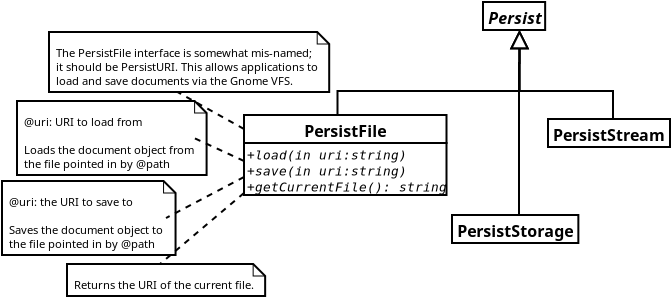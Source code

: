 <?xml version="1.0" encoding="UTF-8"?>
<dia:diagram xmlns:dia="http://www.lysator.liu.se/~alla/dia/"><dia:layer name="Background" visible="true"><dia:object type="UML - Class" version="0" id="O0"><dia:attribute name="obj_pos"><dia:point val="10.75,11.55"/></dia:attribute><dia:attribute name="obj_bb"><dia:rectangle val="10.7,11.5;14.45,13"/></dia:attribute><dia:attribute name="elem_corner"><dia:point val="10.75,11.55"/></dia:attribute><dia:attribute name="elem_width"><dia:real val="3.65"/></dia:attribute><dia:attribute name="elem_height"><dia:real val="1.4"/></dia:attribute><dia:attribute name="name"><dia:string>#Persist#</dia:string></dia:attribute><dia:attribute name="stereotype"><dia:string>##</dia:string></dia:attribute><dia:attribute name="comment"><dia:string>##</dia:string></dia:attribute><dia:attribute name="abstract"><dia:boolean val="true"/></dia:attribute><dia:attribute name="suppress_attributes"><dia:boolean val="false"/></dia:attribute><dia:attribute name="suppress_operations"><dia:boolean val="false"/></dia:attribute><dia:attribute name="visible_attributes"><dia:boolean val="false"/></dia:attribute><dia:attribute name="visible_operations"><dia:boolean val="false"/></dia:attribute><dia:attribute name="visible_comments"><dia:boolean val="false"/></dia:attribute><dia:attribute name="foreground_color"><dia:color val="#000000"/></dia:attribute><dia:attribute name="background_color"><dia:color val="#ffffff"/></dia:attribute><dia:attribute name="normal_font"><dia:font family="monospace" style="0" name="Courier"/></dia:attribute><dia:attribute name="abstract_font"><dia:font family="monospace" style="88" name="Courier"/></dia:attribute><dia:attribute name="polymorphic_font"><dia:font family="monospace" style="8" name="Courier"/></dia:attribute><dia:attribute name="classname_font"><dia:font family="sans" style="80" name="Courier"/></dia:attribute><dia:attribute name="abstract_classname_font"><dia:font family="sans" style="88" name="Courier"/></dia:attribute><dia:attribute name="comment_font"><dia:font family="sans" style="8" name="Courier"/></dia:attribute><dia:attribute name="font_height"><dia:real val="0.8"/></dia:attribute><dia:attribute name="polymorphic_font_height"><dia:real val="0.8"/></dia:attribute><dia:attribute name="abstract_font_height"><dia:real val="0.8"/></dia:attribute><dia:attribute name="classname_font_height"><dia:real val="1"/></dia:attribute><dia:attribute name="abstract_classname_font_height"><dia:real val="1"/></dia:attribute><dia:attribute name="comment_font_height"><dia:real val="1"/></dia:attribute><dia:attribute name="attributes"/><dia:attribute name="operations"/><dia:attribute name="template"><dia:boolean val="false"/></dia:attribute><dia:attribute name="templates"/></dia:object><dia:object type="UML - Class" version="0" id="O1"><dia:attribute name="obj_pos"><dia:point val="-1.2,17.2"/></dia:attribute><dia:attribute name="obj_bb"><dia:rectangle val="-1.25,17.15;8.2,21.25"/></dia:attribute><dia:attribute name="elem_corner"><dia:point val="-1.2,17.2"/></dia:attribute><dia:attribute name="elem_width"><dia:real val="9.35"/></dia:attribute><dia:attribute name="elem_height"><dia:real val="4"/></dia:attribute><dia:attribute name="name"><dia:string>#PersistFile#</dia:string></dia:attribute><dia:attribute name="stereotype"><dia:string>##</dia:string></dia:attribute><dia:attribute name="comment"><dia:string>##</dia:string></dia:attribute><dia:attribute name="abstract"><dia:boolean val="false"/></dia:attribute><dia:attribute name="suppress_attributes"><dia:boolean val="false"/></dia:attribute><dia:attribute name="suppress_operations"><dia:boolean val="false"/></dia:attribute><dia:attribute name="visible_attributes"><dia:boolean val="false"/></dia:attribute><dia:attribute name="visible_operations"><dia:boolean val="true"/></dia:attribute><dia:attribute name="visible_comments"><dia:boolean val="false"/></dia:attribute><dia:attribute name="foreground_color"><dia:color val="#000000"/></dia:attribute><dia:attribute name="background_color"><dia:color val="#ffffff"/></dia:attribute><dia:attribute name="normal_font"><dia:font family="monospace" style="0" name="Courier"/></dia:attribute><dia:attribute name="abstract_font"><dia:font family="monospace" style="88" name="Courier"/></dia:attribute><dia:attribute name="polymorphic_font"><dia:font family="monospace" style="8" name="Courier"/></dia:attribute><dia:attribute name="classname_font"><dia:font family="sans" style="80" name="Courier"/></dia:attribute><dia:attribute name="abstract_classname_font"><dia:font family="sans" style="88" name="Courier"/></dia:attribute><dia:attribute name="comment_font"><dia:font family="sans" style="8" name="Courier"/></dia:attribute><dia:attribute name="font_height"><dia:real val="0.8"/></dia:attribute><dia:attribute name="polymorphic_font_height"><dia:real val="0.8"/></dia:attribute><dia:attribute name="abstract_font_height"><dia:real val="0.8"/></dia:attribute><dia:attribute name="classname_font_height"><dia:real val="1"/></dia:attribute><dia:attribute name="abstract_classname_font_height"><dia:real val="1"/></dia:attribute><dia:attribute name="comment_font_height"><dia:real val="1"/></dia:attribute><dia:attribute name="attributes"/><dia:attribute name="operations"><dia:composite type="umloperation"><dia:attribute name="name"><dia:string>#load#</dia:string></dia:attribute><dia:attribute name="stereotype"><dia:string>##</dia:string></dia:attribute><dia:attribute name="type"><dia:string>##</dia:string></dia:attribute><dia:attribute name="visibility"><dia:enum val="0"/></dia:attribute><dia:attribute name="comment"><dia:string>##</dia:string></dia:attribute><dia:attribute name="abstract"><dia:boolean val="false"/></dia:attribute><dia:attribute name="inheritance_type"><dia:enum val="1"/></dia:attribute><dia:attribute name="query"><dia:boolean val="false"/></dia:attribute><dia:attribute name="class_scope"><dia:boolean val="false"/></dia:attribute><dia:attribute name="parameters"><dia:composite type="umlparameter"><dia:attribute name="name"><dia:string>#uri#</dia:string></dia:attribute><dia:attribute name="type"><dia:string>#string#</dia:string></dia:attribute><dia:attribute name="value"><dia:string>##</dia:string></dia:attribute><dia:attribute name="comment"><dia:string>##</dia:string></dia:attribute><dia:attribute name="kind"><dia:enum val="1"/></dia:attribute></dia:composite></dia:attribute></dia:composite><dia:composite type="umloperation"><dia:attribute name="name"><dia:string>#save#</dia:string></dia:attribute><dia:attribute name="stereotype"><dia:string>##</dia:string></dia:attribute><dia:attribute name="type"><dia:string>##</dia:string></dia:attribute><dia:attribute name="visibility"><dia:enum val="0"/></dia:attribute><dia:attribute name="comment"><dia:string>##</dia:string></dia:attribute><dia:attribute name="abstract"><dia:boolean val="false"/></dia:attribute><dia:attribute name="inheritance_type"><dia:enum val="1"/></dia:attribute><dia:attribute name="query"><dia:boolean val="false"/></dia:attribute><dia:attribute name="class_scope"><dia:boolean val="false"/></dia:attribute><dia:attribute name="parameters"><dia:composite type="umlparameter"><dia:attribute name="name"><dia:string>#uri#</dia:string></dia:attribute><dia:attribute name="type"><dia:string>#string#</dia:string></dia:attribute><dia:attribute name="value"><dia:string>##</dia:string></dia:attribute><dia:attribute name="comment"><dia:string>##</dia:string></dia:attribute><dia:attribute name="kind"><dia:enum val="1"/></dia:attribute></dia:composite></dia:attribute></dia:composite><dia:composite type="umloperation"><dia:attribute name="name"><dia:string>#getCurrentFile#</dia:string></dia:attribute><dia:attribute name="stereotype"><dia:string>##</dia:string></dia:attribute><dia:attribute name="type"><dia:string>#string#</dia:string></dia:attribute><dia:attribute name="visibility"><dia:enum val="0"/></dia:attribute><dia:attribute name="comment"><dia:string>##</dia:string></dia:attribute><dia:attribute name="abstract"><dia:boolean val="false"/></dia:attribute><dia:attribute name="inheritance_type"><dia:enum val="1"/></dia:attribute><dia:attribute name="query"><dia:boolean val="false"/></dia:attribute><dia:attribute name="class_scope"><dia:boolean val="false"/></dia:attribute><dia:attribute name="parameters"/></dia:composite></dia:attribute><dia:attribute name="template"><dia:boolean val="false"/></dia:attribute><dia:attribute name="templates"/></dia:object><dia:object type="UML - Generalization" version="0" id="O2"><dia:attribute name="obj_pos"><dia:point val="12.575,12.95"/></dia:attribute><dia:attribute name="obj_bb"><dia:rectangle val="3.425,12.9;13.425,17.6"/></dia:attribute><dia:attribute name="orth_points"><dia:point val="12.575,12.95"/><dia:point val="12.575,16"/><dia:point val="3.475,16"/><dia:point val="3.475,17.2"/></dia:attribute><dia:attribute name="orth_orient"><dia:enum val="1"/><dia:enum val="0"/><dia:enum val="1"/></dia:attribute><dia:attribute name="name"><dia:string>##</dia:string></dia:attribute><dia:attribute name="stereotype"><dia:string>##</dia:string></dia:attribute><dia:connections><dia:connection handle="0" to="O0" connection="6"/><dia:connection handle="1" to="O1" connection="1"/></dia:connections></dia:object><dia:object type="UML - Note" version="0" id="O3"><dia:attribute name="obj_pos"><dia:point val="-10.95,13.05"/></dia:attribute><dia:attribute name="obj_bb"><dia:rectangle val="-11,13;1.95,16.1"/></dia:attribute><dia:attribute name="elem_corner"><dia:point val="-10.95,13.05"/></dia:attribute><dia:attribute name="elem_width"><dia:real val="12.85"/></dia:attribute><dia:attribute name="elem_height"><dia:real val="3"/></dia:attribute><dia:attribute name="text"><dia:composite type="text"><dia:attribute name="string"><dia:string>#The PersistFile interface is somewhat mis-named;
it should be PersistURI. This allows applications to
load and save documents via the Gnome VFS.#</dia:string></dia:attribute><dia:attribute name="font"><dia:font family="sans" style="0" name="Courier"/></dia:attribute><dia:attribute name="height"><dia:real val="0.7"/></dia:attribute><dia:attribute name="pos"><dia:point val="-10.6,14.25"/></dia:attribute><dia:attribute name="color"><dia:color val="#000000"/></dia:attribute><dia:attribute name="alignment"><dia:enum val="0"/></dia:attribute></dia:composite></dia:attribute></dia:object><dia:object type="Standard - Line" version="0" id="O4"><dia:attribute name="obj_pos"><dia:point val="-1.2,17.9"/></dia:attribute><dia:attribute name="obj_bb"><dia:rectangle val="-4.593,15.982;-1.132,17.968"/></dia:attribute><dia:attribute name="conn_endpoints"><dia:point val="-1.2,17.9"/><dia:point val="-4.525,16.05"/></dia:attribute><dia:attribute name="numcp"><dia:int val="1"/></dia:attribute><dia:attribute name="line_style"><dia:enum val="1"/></dia:attribute><dia:attribute name="dashlength"><dia:real val="0.3"/></dia:attribute><dia:connections><dia:connection handle="0" to="O1" connection="3"/><dia:connection handle="1" to="O3" connection="6"/></dia:connections></dia:object><dia:object type="UML - Note" version="0" id="O5"><dia:attribute name="obj_pos"><dia:point val="-12.55,16.5"/></dia:attribute><dia:attribute name="obj_bb"><dia:rectangle val="-12.6,16.45;-3.65,20.25"/></dia:attribute><dia:attribute name="elem_corner"><dia:point val="-12.55,16.5"/></dia:attribute><dia:attribute name="elem_width"><dia:real val="8.85"/></dia:attribute><dia:attribute name="elem_height"><dia:real val="3.7"/></dia:attribute><dia:attribute name="text"><dia:composite type="text"><dia:attribute name="string"><dia:string>#@uri: URI to load from

Loads the document object from
the file pointed in by @path#</dia:string></dia:attribute><dia:attribute name="font"><dia:font family="sans" style="0" name="Courier"/></dia:attribute><dia:attribute name="height"><dia:real val="0.7"/></dia:attribute><dia:attribute name="pos"><dia:point val="-12.2,17.7"/></dia:attribute><dia:attribute name="color"><dia:color val="#000000"/></dia:attribute><dia:attribute name="alignment"><dia:enum val="0"/></dia:attribute></dia:composite></dia:attribute></dia:object><dia:object type="Standard - Line" version="0" id="O6"><dia:attribute name="obj_pos"><dia:point val="-1.2,19.5"/></dia:attribute><dia:attribute name="obj_bb"><dia:rectangle val="-3.766,18.284;-1.134,19.566"/></dia:attribute><dia:attribute name="conn_endpoints"><dia:point val="-1.2,19.5"/><dia:point val="-3.7,18.35"/></dia:attribute><dia:attribute name="numcp"><dia:int val="1"/></dia:attribute><dia:attribute name="line_style"><dia:enum val="1"/></dia:attribute><dia:attribute name="dashlength"><dia:real val="0.3"/></dia:attribute><dia:connections><dia:connection handle="0" to="O1" connection="8"/><dia:connection handle="1" to="O5" connection="4"/></dia:connections></dia:object><dia:object type="UML - Note" version="0" id="O7"><dia:attribute name="obj_pos"><dia:point val="-13.3,20.5"/></dia:attribute><dia:attribute name="obj_bb"><dia:rectangle val="-13.35,20.45;-5.05,24.25"/></dia:attribute><dia:attribute name="elem_corner"><dia:point val="-13.3,20.5"/></dia:attribute><dia:attribute name="elem_width"><dia:real val="8.2"/></dia:attribute><dia:attribute name="elem_height"><dia:real val="3.7"/></dia:attribute><dia:attribute name="text"><dia:composite type="text"><dia:attribute name="string"><dia:string>#@uri: the URI to save to

Saves the document object to
the file pointed in by @path#</dia:string></dia:attribute><dia:attribute name="font"><dia:font family="sans" style="0" name="Courier"/></dia:attribute><dia:attribute name="height"><dia:real val="0.7"/></dia:attribute><dia:attribute name="pos"><dia:point val="-12.95,21.7"/></dia:attribute><dia:attribute name="color"><dia:color val="#000000"/></dia:attribute><dia:attribute name="alignment"><dia:enum val="0"/></dia:attribute></dia:composite></dia:attribute></dia:object><dia:object type="Standard - Line" version="0" id="O8"><dia:attribute name="obj_pos"><dia:point val="-1.2,20.3"/></dia:attribute><dia:attribute name="obj_bb"><dia:rectangle val="-5.168,20.233;-1.132,22.418"/></dia:attribute><dia:attribute name="conn_endpoints"><dia:point val="-1.2,20.3"/><dia:point val="-5.1,22.35"/></dia:attribute><dia:attribute name="numcp"><dia:int val="1"/></dia:attribute><dia:attribute name="line_style"><dia:enum val="1"/></dia:attribute><dia:attribute name="dashlength"><dia:real val="0.3"/></dia:attribute><dia:connections><dia:connection handle="0" to="O1" connection="10"/><dia:connection handle="1" to="O7" connection="4"/></dia:connections></dia:object><dia:object type="UML - Note" version="0" id="O9"><dia:attribute name="obj_pos"><dia:point val="-10.05,24.65"/></dia:attribute><dia:attribute name="obj_bb"><dia:rectangle val="-10.1,24.6;-0.7,26.3"/></dia:attribute><dia:attribute name="elem_corner"><dia:point val="-10.05,24.65"/></dia:attribute><dia:attribute name="elem_width"><dia:real val="9.3"/></dia:attribute><dia:attribute name="elem_height"><dia:real val="1.6"/></dia:attribute><dia:attribute name="text"><dia:composite type="text"><dia:attribute name="string"><dia:string>#Returns the URI of the current file.#</dia:string></dia:attribute><dia:attribute name="font"><dia:font family="sans" style="0" name="Courier"/></dia:attribute><dia:attribute name="height"><dia:real val="0.7"/></dia:attribute><dia:attribute name="pos"><dia:point val="-9.7,25.85"/></dia:attribute><dia:attribute name="color"><dia:color val="#000000"/></dia:attribute><dia:attribute name="alignment"><dia:enum val="0"/></dia:attribute></dia:composite></dia:attribute></dia:object><dia:object type="Standard - Line" version="0" id="O10"><dia:attribute name="obj_pos"><dia:point val="-1.2,21.1"/></dia:attribute><dia:attribute name="obj_bb"><dia:rectangle val="-5.47,21.029;-1.13,24.721"/></dia:attribute><dia:attribute name="conn_endpoints"><dia:point val="-1.2,21.1"/><dia:point val="-5.4,24.65"/></dia:attribute><dia:attribute name="numcp"><dia:int val="1"/></dia:attribute><dia:attribute name="line_style"><dia:enum val="1"/></dia:attribute><dia:attribute name="dashlength"><dia:real val="0.3"/></dia:attribute><dia:connections><dia:connection handle="0" to="O1" connection="12"/><dia:connection handle="1" to="O9" connection="1"/></dia:connections></dia:object><dia:object type="UML - Class" version="0" id="O11"><dia:attribute name="obj_pos"><dia:point val="9.2,22.2"/></dia:attribute><dia:attribute name="obj_bb"><dia:rectangle val="9.15,22.15;15.95,23.65"/></dia:attribute><dia:attribute name="elem_corner"><dia:point val="9.2,22.2"/></dia:attribute><dia:attribute name="elem_width"><dia:real val="6.7"/></dia:attribute><dia:attribute name="elem_height"><dia:real val="1.4"/></dia:attribute><dia:attribute name="name"><dia:string>#PersistStorage#</dia:string></dia:attribute><dia:attribute name="stereotype"><dia:string>##</dia:string></dia:attribute><dia:attribute name="comment"><dia:string>##</dia:string></dia:attribute><dia:attribute name="abstract"><dia:boolean val="false"/></dia:attribute><dia:attribute name="suppress_attributes"><dia:boolean val="false"/></dia:attribute><dia:attribute name="suppress_operations"><dia:boolean val="false"/></dia:attribute><dia:attribute name="visible_attributes"><dia:boolean val="false"/></dia:attribute><dia:attribute name="visible_operations"><dia:boolean val="false"/></dia:attribute><dia:attribute name="visible_comments"><dia:boolean val="false"/></dia:attribute><dia:attribute name="foreground_color"><dia:color val="#000000"/></dia:attribute><dia:attribute name="background_color"><dia:color val="#ffffff"/></dia:attribute><dia:attribute name="normal_font"><dia:font family="monospace" style="0" name="Courier"/></dia:attribute><dia:attribute name="abstract_font"><dia:font family="monospace" style="88" name="Courier"/></dia:attribute><dia:attribute name="polymorphic_font"><dia:font family="monospace" style="8" name="Courier"/></dia:attribute><dia:attribute name="classname_font"><dia:font family="sans" style="80" name="Courier"/></dia:attribute><dia:attribute name="abstract_classname_font"><dia:font family="sans" style="88" name="Courier"/></dia:attribute><dia:attribute name="comment_font"><dia:font family="sans" style="8" name="Courier"/></dia:attribute><dia:attribute name="font_height"><dia:real val="0.8"/></dia:attribute><dia:attribute name="polymorphic_font_height"><dia:real val="0.8"/></dia:attribute><dia:attribute name="abstract_font_height"><dia:real val="0.8"/></dia:attribute><dia:attribute name="classname_font_height"><dia:real val="1"/></dia:attribute><dia:attribute name="abstract_classname_font_height"><dia:real val="1"/></dia:attribute><dia:attribute name="comment_font_height"><dia:real val="1"/></dia:attribute><dia:attribute name="attributes"/><dia:attribute name="operations"/><dia:attribute name="template"><dia:boolean val="false"/></dia:attribute><dia:attribute name="templates"/></dia:object><dia:object type="UML - Generalization" version="0" id="O12"><dia:attribute name="obj_pos"><dia:point val="12.575,12.95"/></dia:attribute><dia:attribute name="obj_bb"><dia:rectangle val="11.725,12.9;13.425,22.25"/></dia:attribute><dia:attribute name="orth_points"><dia:point val="12.575,12.95"/><dia:point val="12.575,14.6"/><dia:point val="12.55,14.6"/><dia:point val="12.55,22.2"/></dia:attribute><dia:attribute name="orth_orient"><dia:enum val="1"/><dia:enum val="0"/><dia:enum val="1"/></dia:attribute><dia:attribute name="name"><dia:string>##</dia:string></dia:attribute><dia:attribute name="stereotype"><dia:string>##</dia:string></dia:attribute><dia:connections><dia:connection handle="0" to="O0" connection="6"/><dia:connection handle="1" to="O11" connection="1"/></dia:connections></dia:object><dia:object type="UML - Class" version="0" id="O13"><dia:attribute name="obj_pos"><dia:point val="14,17.4"/></dia:attribute><dia:attribute name="obj_bb"><dia:rectangle val="13.95,17.35;20.55,18.85"/></dia:attribute><dia:attribute name="elem_corner"><dia:point val="14,17.4"/></dia:attribute><dia:attribute name="elem_width"><dia:real val="6.5"/></dia:attribute><dia:attribute name="elem_height"><dia:real val="1.4"/></dia:attribute><dia:attribute name="name"><dia:string>#PersistStream#</dia:string></dia:attribute><dia:attribute name="stereotype"><dia:string>##</dia:string></dia:attribute><dia:attribute name="comment"><dia:string>##</dia:string></dia:attribute><dia:attribute name="abstract"><dia:boolean val="false"/></dia:attribute><dia:attribute name="suppress_attributes"><dia:boolean val="false"/></dia:attribute><dia:attribute name="suppress_operations"><dia:boolean val="false"/></dia:attribute><dia:attribute name="visible_attributes"><dia:boolean val="false"/></dia:attribute><dia:attribute name="visible_operations"><dia:boolean val="false"/></dia:attribute><dia:attribute name="visible_comments"><dia:boolean val="false"/></dia:attribute><dia:attribute name="foreground_color"><dia:color val="#000000"/></dia:attribute><dia:attribute name="background_color"><dia:color val="#ffffff"/></dia:attribute><dia:attribute name="normal_font"><dia:font family="monospace" style="0" name="Courier"/></dia:attribute><dia:attribute name="abstract_font"><dia:font family="monospace" style="88" name="Courier"/></dia:attribute><dia:attribute name="polymorphic_font"><dia:font family="monospace" style="8" name="Courier"/></dia:attribute><dia:attribute name="classname_font"><dia:font family="sans" style="80" name="Courier"/></dia:attribute><dia:attribute name="abstract_classname_font"><dia:font family="sans" style="88" name="Courier"/></dia:attribute><dia:attribute name="comment_font"><dia:font family="sans" style="8" name="Courier"/></dia:attribute><dia:attribute name="font_height"><dia:real val="0.8"/></dia:attribute><dia:attribute name="polymorphic_font_height"><dia:real val="0.8"/></dia:attribute><dia:attribute name="abstract_font_height"><dia:real val="0.8"/></dia:attribute><dia:attribute name="classname_font_height"><dia:real val="1"/></dia:attribute><dia:attribute name="abstract_classname_font_height"><dia:real val="1"/></dia:attribute><dia:attribute name="comment_font_height"><dia:real val="1"/></dia:attribute><dia:attribute name="attributes"/><dia:attribute name="operations"/><dia:attribute name="template"><dia:boolean val="false"/></dia:attribute><dia:attribute name="templates"/></dia:object><dia:object type="UML - Generalization" version="0" id="O14"><dia:attribute name="obj_pos"><dia:point val="12.575,12.95"/></dia:attribute><dia:attribute name="obj_bb"><dia:rectangle val="11.725,12.9;17.3,17.6"/></dia:attribute><dia:attribute name="orth_points"><dia:point val="12.575,12.95"/><dia:point val="12.575,16"/><dia:point val="17.25,16"/><dia:point val="17.25,17.4"/></dia:attribute><dia:attribute name="orth_orient"><dia:enum val="1"/><dia:enum val="0"/><dia:enum val="1"/></dia:attribute><dia:attribute name="name"><dia:string>##</dia:string></dia:attribute><dia:attribute name="stereotype"><dia:string>##</dia:string></dia:attribute><dia:connections><dia:connection handle="0" to="O0" connection="6"/><dia:connection handle="1" to="O13" connection="1"/></dia:connections></dia:object></dia:layer></dia:diagram>
